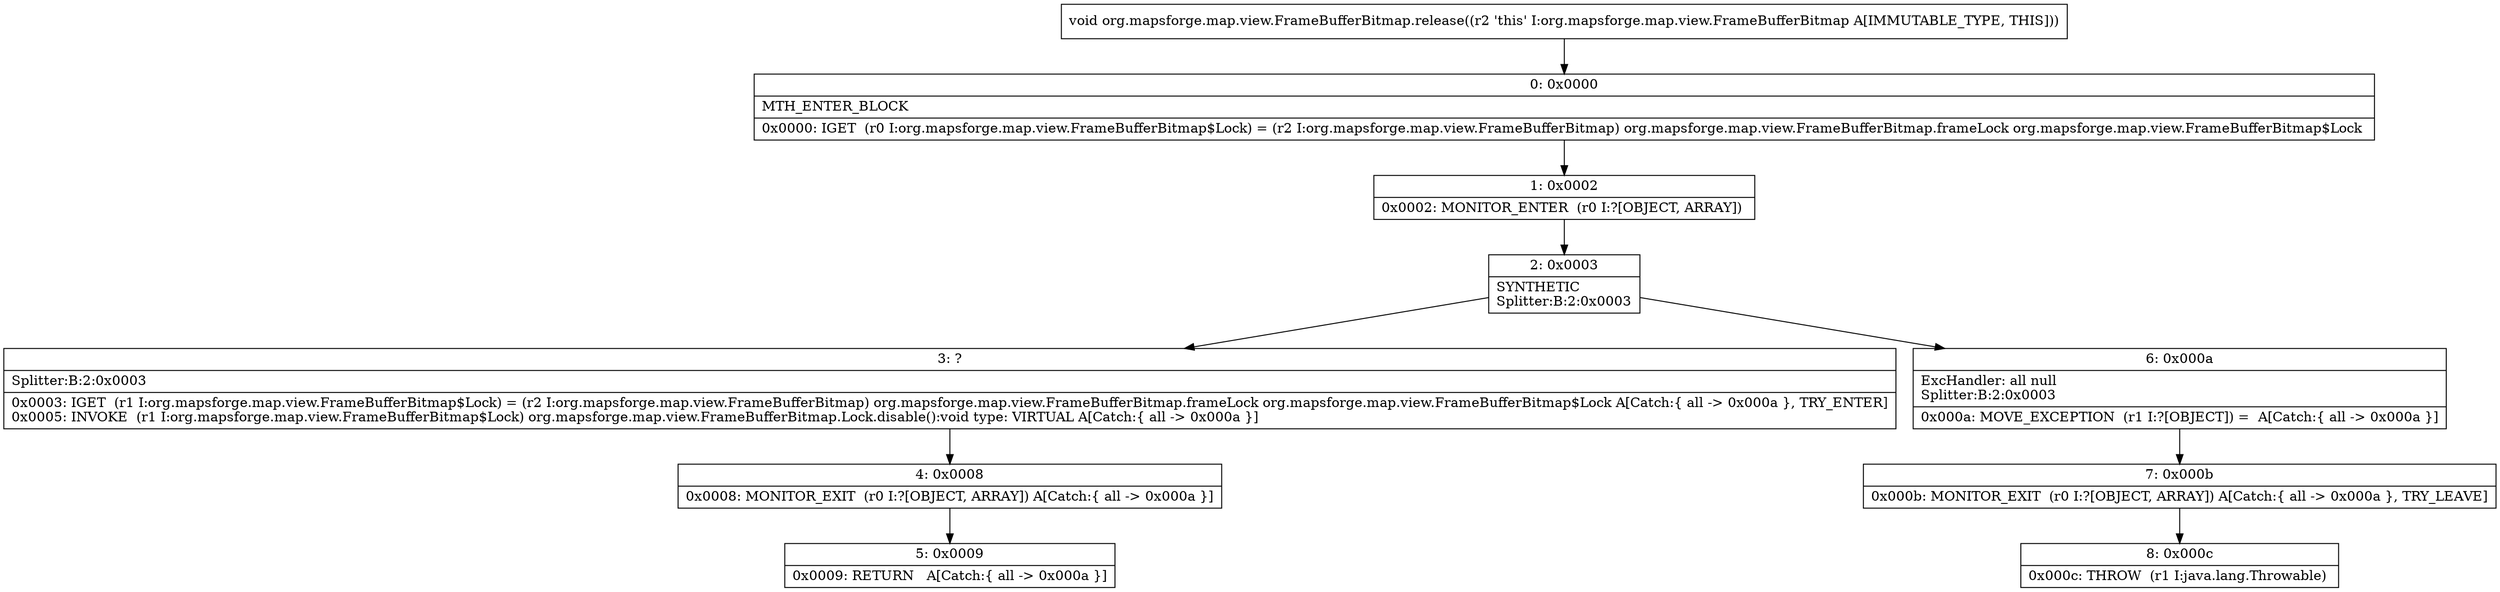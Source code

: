 digraph "CFG fororg.mapsforge.map.view.FrameBufferBitmap.release()V" {
Node_0 [shape=record,label="{0\:\ 0x0000|MTH_ENTER_BLOCK\l|0x0000: IGET  (r0 I:org.mapsforge.map.view.FrameBufferBitmap$Lock) = (r2 I:org.mapsforge.map.view.FrameBufferBitmap) org.mapsforge.map.view.FrameBufferBitmap.frameLock org.mapsforge.map.view.FrameBufferBitmap$Lock \l}"];
Node_1 [shape=record,label="{1\:\ 0x0002|0x0002: MONITOR_ENTER  (r0 I:?[OBJECT, ARRAY]) \l}"];
Node_2 [shape=record,label="{2\:\ 0x0003|SYNTHETIC\lSplitter:B:2:0x0003\l}"];
Node_3 [shape=record,label="{3\:\ ?|Splitter:B:2:0x0003\l|0x0003: IGET  (r1 I:org.mapsforge.map.view.FrameBufferBitmap$Lock) = (r2 I:org.mapsforge.map.view.FrameBufferBitmap) org.mapsforge.map.view.FrameBufferBitmap.frameLock org.mapsforge.map.view.FrameBufferBitmap$Lock A[Catch:\{ all \-\> 0x000a \}, TRY_ENTER]\l0x0005: INVOKE  (r1 I:org.mapsforge.map.view.FrameBufferBitmap$Lock) org.mapsforge.map.view.FrameBufferBitmap.Lock.disable():void type: VIRTUAL A[Catch:\{ all \-\> 0x000a \}]\l}"];
Node_4 [shape=record,label="{4\:\ 0x0008|0x0008: MONITOR_EXIT  (r0 I:?[OBJECT, ARRAY]) A[Catch:\{ all \-\> 0x000a \}]\l}"];
Node_5 [shape=record,label="{5\:\ 0x0009|0x0009: RETURN   A[Catch:\{ all \-\> 0x000a \}]\l}"];
Node_6 [shape=record,label="{6\:\ 0x000a|ExcHandler: all null\lSplitter:B:2:0x0003\l|0x000a: MOVE_EXCEPTION  (r1 I:?[OBJECT]) =  A[Catch:\{ all \-\> 0x000a \}]\l}"];
Node_7 [shape=record,label="{7\:\ 0x000b|0x000b: MONITOR_EXIT  (r0 I:?[OBJECT, ARRAY]) A[Catch:\{ all \-\> 0x000a \}, TRY_LEAVE]\l}"];
Node_8 [shape=record,label="{8\:\ 0x000c|0x000c: THROW  (r1 I:java.lang.Throwable) \l}"];
MethodNode[shape=record,label="{void org.mapsforge.map.view.FrameBufferBitmap.release((r2 'this' I:org.mapsforge.map.view.FrameBufferBitmap A[IMMUTABLE_TYPE, THIS])) }"];
MethodNode -> Node_0;
Node_0 -> Node_1;
Node_1 -> Node_2;
Node_2 -> Node_3;
Node_2 -> Node_6;
Node_3 -> Node_4;
Node_4 -> Node_5;
Node_6 -> Node_7;
Node_7 -> Node_8;
}

